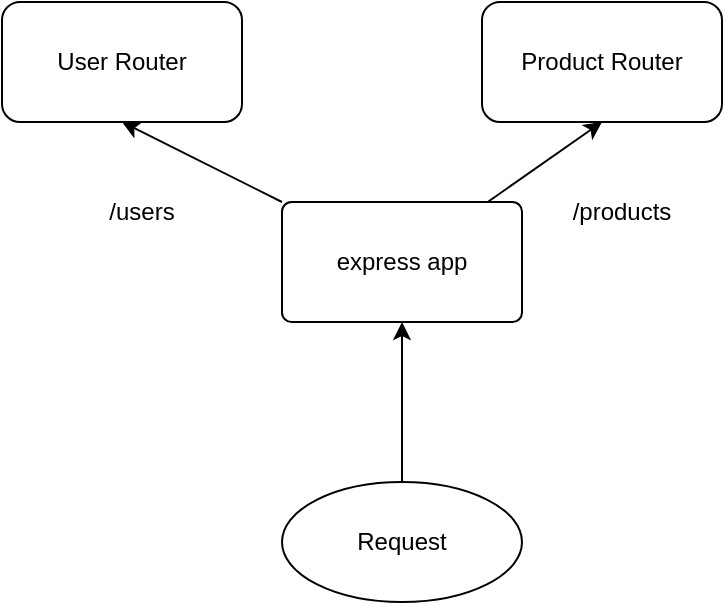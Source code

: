 <mxfile>
    <diagram id="DYYgZ8FX2rfngTkeC8x3" name="Page-1">
        <mxGraphModel dx="960" dy="408" grid="1" gridSize="10" guides="1" tooltips="1" connect="1" arrows="1" fold="1" page="1" pageScale="1" pageWidth="827" pageHeight="1169" math="0" shadow="0">
            <root>
                <mxCell id="0"/>
                <mxCell id="1" parent="0"/>
                <mxCell id="7" style="edgeStyle=none;html=1;exitX=0;exitY=0;exitDx=0;exitDy=0;entryX=0.5;entryY=1;entryDx=0;entryDy=0;" edge="1" parent="1" source="2" target="3">
                    <mxGeometry relative="1" as="geometry"/>
                </mxCell>
                <mxCell id="12" style="edgeStyle=none;html=1;entryX=0.5;entryY=1;entryDx=0;entryDy=0;" edge="1" parent="1" source="2" target="6">
                    <mxGeometry relative="1" as="geometry"/>
                </mxCell>
                <mxCell id="2" value="express app" style="rounded=1;whiteSpace=wrap;html=1;arcSize=8;" vertex="1" parent="1">
                    <mxGeometry x="190" y="160" width="120" height="60" as="geometry"/>
                </mxCell>
                <mxCell id="3" value="User Router" style="rounded=1;whiteSpace=wrap;html=1;" vertex="1" parent="1">
                    <mxGeometry x="50" y="60" width="120" height="60" as="geometry"/>
                </mxCell>
                <mxCell id="6" value="Product Router" style="rounded=1;whiteSpace=wrap;html=1;" vertex="1" parent="1">
                    <mxGeometry x="290" y="60" width="120" height="60" as="geometry"/>
                </mxCell>
                <mxCell id="10" style="edgeStyle=none;html=1;entryX=0.5;entryY=1;entryDx=0;entryDy=0;" edge="1" parent="1" source="8" target="2">
                    <mxGeometry relative="1" as="geometry"/>
                </mxCell>
                <mxCell id="8" value="Request" style="ellipse;whiteSpace=wrap;html=1;rounded=1;" vertex="1" parent="1">
                    <mxGeometry x="190" y="300" width="120" height="60" as="geometry"/>
                </mxCell>
                <mxCell id="11" value="/users" style="text;html=1;strokeColor=none;fillColor=none;align=center;verticalAlign=middle;whiteSpace=wrap;rounded=0;" vertex="1" parent="1">
                    <mxGeometry x="90" y="150" width="60" height="30" as="geometry"/>
                </mxCell>
                <mxCell id="13" value="/products" style="text;html=1;strokeColor=none;fillColor=none;align=center;verticalAlign=middle;whiteSpace=wrap;rounded=0;" vertex="1" parent="1">
                    <mxGeometry x="330" y="150" width="60" height="30" as="geometry"/>
                </mxCell>
            </root>
        </mxGraphModel>
    </diagram>
</mxfile>